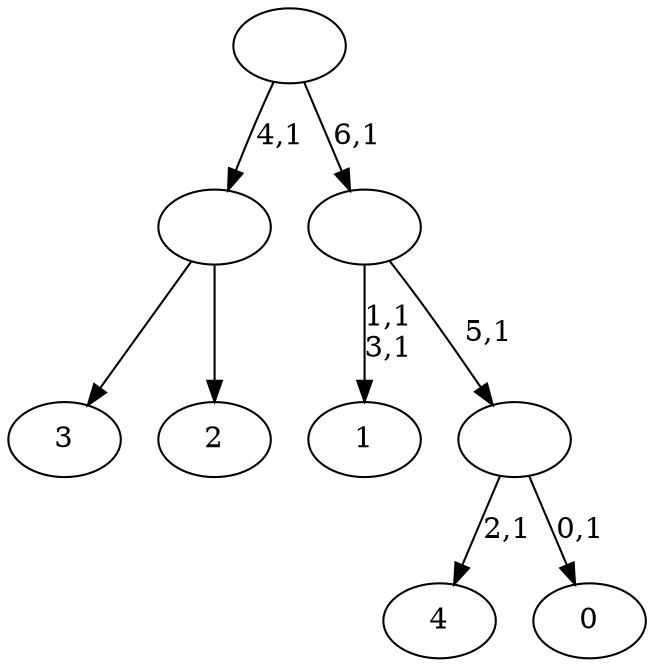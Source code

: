 digraph T {
	12 [label="4"]
	10 [label="3"]
	9 [label="2"]
	8 [label=""]
	7 [label="1"]
	4 [label="0"]
	2 [label=""]
	1 [label=""]
	0 [label=""]
	8 -> 10 [label=""]
	8 -> 9 [label=""]
	2 -> 4 [label="0,1"]
	2 -> 12 [label="2,1"]
	1 -> 7 [label="1,1\n3,1"]
	1 -> 2 [label="5,1"]
	0 -> 8 [label="4,1"]
	0 -> 1 [label="6,1"]
}
